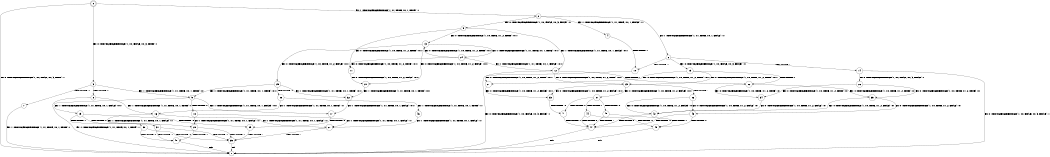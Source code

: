 digraph BCG {
size = "7, 10.5";
center = TRUE;
node [shape = circle];
0 [peripheries = 2];
0 -> 1 [label = "EX !0 !ATOMIC_EXCH_BRANCH (1, +0, FALSE, +0, 3, TRUE) !::"];
0 -> 2 [label = "EX !1 !ATOMIC_EXCH_BRANCH (1, +1, TRUE, +0, 1, TRUE) !::"];
0 -> 3 [label = "EX !0 !ATOMIC_EXCH_BRANCH (1, +0, FALSE, +0, 3, TRUE) !::"];
2 -> 4 [label = "EX !1 !ATOMIC_EXCH_BRANCH (1, +1, TRUE, +0, 1, FALSE) !:1:"];
2 -> 5 [label = "EX !0 !ATOMIC_EXCH_BRANCH (1, +0, FALSE, +0, 3, FALSE) !:1:"];
2 -> 6 [label = "EX !1 !ATOMIC_EXCH_BRANCH (1, +1, TRUE, +0, 1, FALSE) !:1:"];
3 -> 7 [label = "TERMINATE !0"];
3 -> 8 [label = "TERMINATE !0"];
3 -> 9 [label = "EX !1 !ATOMIC_EXCH_BRANCH (1, +1, TRUE, +0, 1, TRUE) !:0:"];
4 -> 10 [label = "TERMINATE !1"];
5 -> 11 [label = "EX !0 !ATOMIC_EXCH_BRANCH (1, +0, TRUE, +1, 2, TRUE) !:0:1:"];
5 -> 12 [label = "EX !1 !ATOMIC_EXCH_BRANCH (1, +1, TRUE, +0, 1, FALSE) !:0:1:"];
5 -> 13 [label = "EX !0 !ATOMIC_EXCH_BRANCH (1, +0, TRUE, +1, 2, TRUE) !:0:1:"];
6 -> 10 [label = "TERMINATE !1"];
6 -> 14 [label = "TERMINATE !1"];
6 -> 15 [label = "EX !0 !ATOMIC_EXCH_BRANCH (1, +0, FALSE, +0, 3, FALSE) !:1:"];
7 -> 1 [label = "EX !1 !ATOMIC_EXCH_BRANCH (1, +1, TRUE, +0, 1, TRUE) !::"];
8 -> 1 [label = "EX !1 !ATOMIC_EXCH_BRANCH (1, +1, TRUE, +0, 1, TRUE) !::"];
8 -> 16 [label = "EX !1 !ATOMIC_EXCH_BRANCH (1, +1, TRUE, +0, 1, TRUE) !::"];
9 -> 17 [label = "EX !1 !ATOMIC_EXCH_BRANCH (1, +1, TRUE, +0, 1, FALSE) !:0:1:"];
9 -> 18 [label = "TERMINATE !0"];
9 -> 19 [label = "EX !1 !ATOMIC_EXCH_BRANCH (1, +1, TRUE, +0, 1, FALSE) !:0:1:"];
10 -> 1 [label = "EX !0 !ATOMIC_EXCH_BRANCH (1, +0, FALSE, +0, 3, FALSE) !::"];
11 -> 20 [label = "EX !0 !ATOMIC_EXCH_BRANCH (1, +0, TRUE, +1, 2, FALSE) !:0:1:"];
12 -> 21 [label = "EX !0 !ATOMIC_EXCH_BRANCH (1, +0, TRUE, +1, 2, TRUE) !:0:1:"];
12 -> 22 [label = "TERMINATE !1"];
12 -> 23 [label = "EX !0 !ATOMIC_EXCH_BRANCH (1, +0, TRUE, +1, 2, TRUE) !:0:1:"];
13 -> 20 [label = "EX !0 !ATOMIC_EXCH_BRANCH (1, +0, TRUE, +1, 2, FALSE) !:0:1:"];
13 -> 24 [label = "EX !1 !ATOMIC_EXCH_BRANCH (1, +1, TRUE, +0, 1, TRUE) !:0:1:"];
13 -> 25 [label = "EX !0 !ATOMIC_EXCH_BRANCH (1, +0, TRUE, +1, 2, FALSE) !:0:1:"];
14 -> 1 [label = "EX !0 !ATOMIC_EXCH_BRANCH (1, +0, FALSE, +0, 3, FALSE) !::"];
14 -> 26 [label = "EX !0 !ATOMIC_EXCH_BRANCH (1, +0, FALSE, +0, 3, FALSE) !::"];
15 -> 21 [label = "EX !0 !ATOMIC_EXCH_BRANCH (1, +0, TRUE, +1, 2, TRUE) !:0:1:"];
15 -> 22 [label = "TERMINATE !1"];
15 -> 23 [label = "EX !0 !ATOMIC_EXCH_BRANCH (1, +0, TRUE, +1, 2, TRUE) !:0:1:"];
16 -> 27 [label = "EX !1 !ATOMIC_EXCH_BRANCH (1, +1, TRUE, +0, 1, FALSE) !:1:"];
16 -> 28 [label = "EX !1 !ATOMIC_EXCH_BRANCH (1, +1, TRUE, +0, 1, FALSE) !:1:"];
17 -> 29 [label = "TERMINATE !0"];
18 -> 27 [label = "EX !1 !ATOMIC_EXCH_BRANCH (1, +1, TRUE, +0, 1, FALSE) !:1:"];
18 -> 28 [label = "EX !1 !ATOMIC_EXCH_BRANCH (1, +1, TRUE, +0, 1, FALSE) !:1:"];
19 -> 29 [label = "TERMINATE !0"];
19 -> 30 [label = "TERMINATE !1"];
19 -> 31 [label = "TERMINATE !0"];
20 -> 32 [label = "EX !1 !ATOMIC_EXCH_BRANCH (1, +1, TRUE, +0, 1, TRUE) !:0:1:"];
21 -> 33 [label = "EX !0 !ATOMIC_EXCH_BRANCH (1, +0, TRUE, +1, 2, FALSE) !:0:1:"];
22 -> 34 [label = "EX !0 !ATOMIC_EXCH_BRANCH (1, +0, TRUE, +1, 2, TRUE) !:0:"];
22 -> 35 [label = "EX !0 !ATOMIC_EXCH_BRANCH (1, +0, TRUE, +1, 2, TRUE) !:0:"];
23 -> 33 [label = "EX !0 !ATOMIC_EXCH_BRANCH (1, +0, TRUE, +1, 2, FALSE) !:0:1:"];
23 -> 36 [label = "TERMINATE !1"];
23 -> 37 [label = "EX !0 !ATOMIC_EXCH_BRANCH (1, +0, TRUE, +1, 2, FALSE) !:0:1:"];
24 -> 11 [label = "EX !0 !ATOMIC_EXCH_BRANCH (1, +0, TRUE, +1, 2, TRUE) !:0:1:"];
24 -> 12 [label = "EX !1 !ATOMIC_EXCH_BRANCH (1, +1, TRUE, +0, 1, FALSE) !:0:1:"];
24 -> 13 [label = "EX !0 !ATOMIC_EXCH_BRANCH (1, +0, TRUE, +1, 2, TRUE) !:0:1:"];
25 -> 32 [label = "EX !1 !ATOMIC_EXCH_BRANCH (1, +1, TRUE, +0, 1, TRUE) !:0:1:"];
25 -> 38 [label = "TERMINATE !0"];
25 -> 9 [label = "EX !1 !ATOMIC_EXCH_BRANCH (1, +1, TRUE, +0, 1, TRUE) !:0:1:"];
26 -> 34 [label = "EX !0 !ATOMIC_EXCH_BRANCH (1, +0, TRUE, +1, 2, TRUE) !:0:"];
26 -> 35 [label = "EX !0 !ATOMIC_EXCH_BRANCH (1, +0, TRUE, +1, 2, TRUE) !:0:"];
27 -> 39 [label = "TERMINATE !1"];
28 -> 39 [label = "TERMINATE !1"];
28 -> 40 [label = "TERMINATE !1"];
29 -> 39 [label = "TERMINATE !1"];
30 -> 39 [label = "TERMINATE !0"];
30 -> 40 [label = "TERMINATE !0"];
31 -> 39 [label = "TERMINATE !1"];
31 -> 40 [label = "TERMINATE !1"];
32 -> 17 [label = "EX !1 !ATOMIC_EXCH_BRANCH (1, +1, TRUE, +0, 1, FALSE) !:0:1:"];
33 -> 41 [label = "TERMINATE !0"];
34 -> 42 [label = "EX !0 !ATOMIC_EXCH_BRANCH (1, +0, TRUE, +1, 2, FALSE) !:0:"];
35 -> 42 [label = "EX !0 !ATOMIC_EXCH_BRANCH (1, +0, TRUE, +1, 2, FALSE) !:0:"];
35 -> 43 [label = "EX !0 !ATOMIC_EXCH_BRANCH (1, +0, TRUE, +1, 2, FALSE) !:0:"];
36 -> 42 [label = "EX !0 !ATOMIC_EXCH_BRANCH (1, +0, TRUE, +1, 2, FALSE) !:0:"];
36 -> 43 [label = "EX !0 !ATOMIC_EXCH_BRANCH (1, +0, TRUE, +1, 2, FALSE) !:0:"];
37 -> 41 [label = "TERMINATE !0"];
37 -> 44 [label = "TERMINATE !1"];
37 -> 45 [label = "TERMINATE !0"];
38 -> 46 [label = "EX !1 !ATOMIC_EXCH_BRANCH (1, +1, TRUE, +0, 1, TRUE) !:1:"];
38 -> 16 [label = "EX !1 !ATOMIC_EXCH_BRANCH (1, +1, TRUE, +0, 1, TRUE) !:1:"];
39 -> 1 [label = "exit"];
40 -> 1 [label = "exit"];
41 -> 47 [label = "TERMINATE !1"];
42 -> 47 [label = "TERMINATE !0"];
43 -> 47 [label = "TERMINATE !0"];
43 -> 48 [label = "TERMINATE !0"];
44 -> 47 [label = "TERMINATE !0"];
44 -> 48 [label = "TERMINATE !0"];
45 -> 47 [label = "TERMINATE !1"];
45 -> 48 [label = "TERMINATE !1"];
46 -> 27 [label = "EX !1 !ATOMIC_EXCH_BRANCH (1, +1, TRUE, +0, 1, FALSE) !:1:"];
47 -> 1 [label = "exit"];
48 -> 1 [label = "exit"];
}
